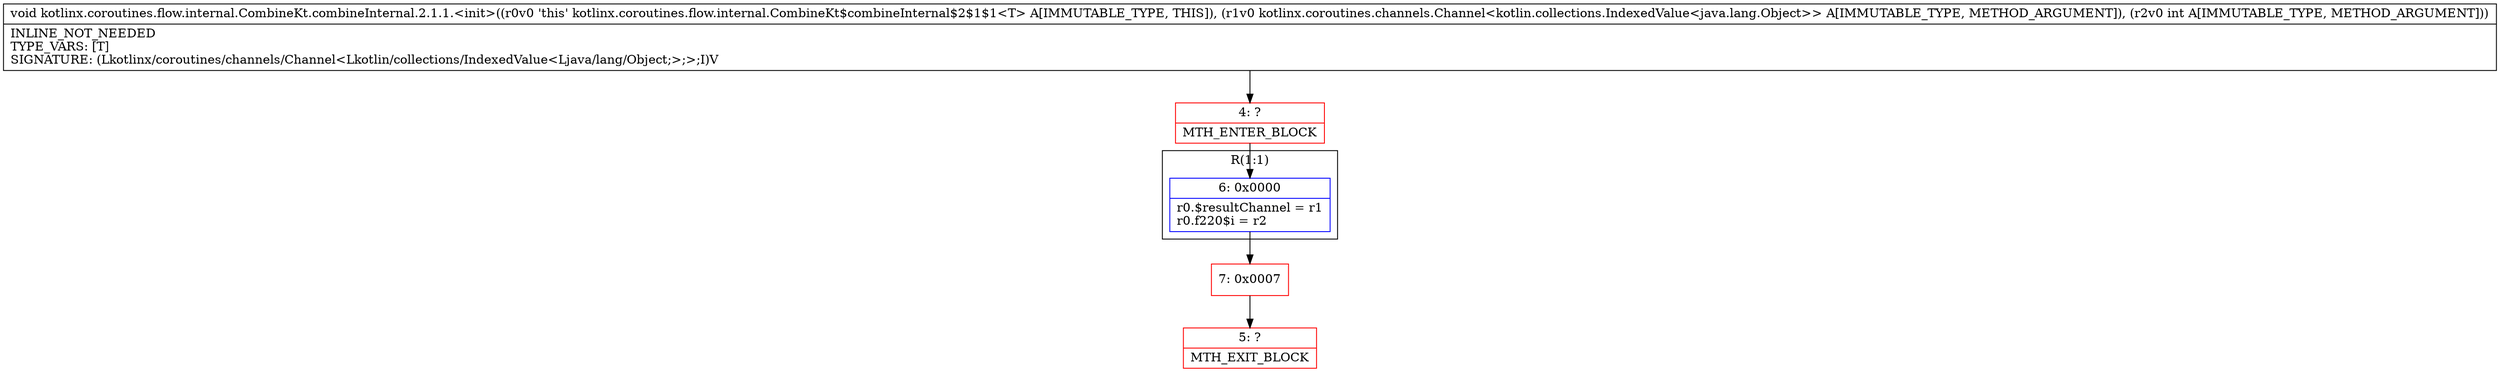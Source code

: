 digraph "CFG forkotlinx.coroutines.flow.internal.CombineKt.combineInternal.2.1.1.\<init\>(Lkotlinx\/coroutines\/channels\/Channel;I)V" {
subgraph cluster_Region_451190220 {
label = "R(1:1)";
node [shape=record,color=blue];
Node_6 [shape=record,label="{6\:\ 0x0000|r0.$resultChannel = r1\lr0.f220$i = r2\l}"];
}
Node_4 [shape=record,color=red,label="{4\:\ ?|MTH_ENTER_BLOCK\l}"];
Node_7 [shape=record,color=red,label="{7\:\ 0x0007}"];
Node_5 [shape=record,color=red,label="{5\:\ ?|MTH_EXIT_BLOCK\l}"];
MethodNode[shape=record,label="{void kotlinx.coroutines.flow.internal.CombineKt.combineInternal.2.1.1.\<init\>((r0v0 'this' kotlinx.coroutines.flow.internal.CombineKt$combineInternal$2$1$1\<T\> A[IMMUTABLE_TYPE, THIS]), (r1v0 kotlinx.coroutines.channels.Channel\<kotlin.collections.IndexedValue\<java.lang.Object\>\> A[IMMUTABLE_TYPE, METHOD_ARGUMENT]), (r2v0 int A[IMMUTABLE_TYPE, METHOD_ARGUMENT]))  | INLINE_NOT_NEEDED\lTYPE_VARS: [T]\lSIGNATURE: (Lkotlinx\/coroutines\/channels\/Channel\<Lkotlin\/collections\/IndexedValue\<Ljava\/lang\/Object;\>;\>;I)V\l}"];
MethodNode -> Node_4;Node_6 -> Node_7;
Node_4 -> Node_6;
Node_7 -> Node_5;
}

